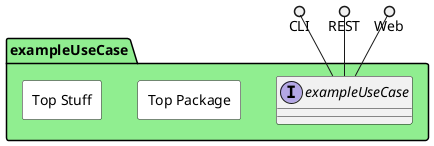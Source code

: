 @startuml



package "exampleUseCase" #lightgreen {

    interface "exampleUseCase" as i {
    
    }
}

CLI ()-- i
REST ()-- i
Web ()-- i

package "exampleUseCase" #lightgreen {


rectangle "Top Package" #white {
}

rectangle "Top Stuff" #white {
}

}



@enduml
